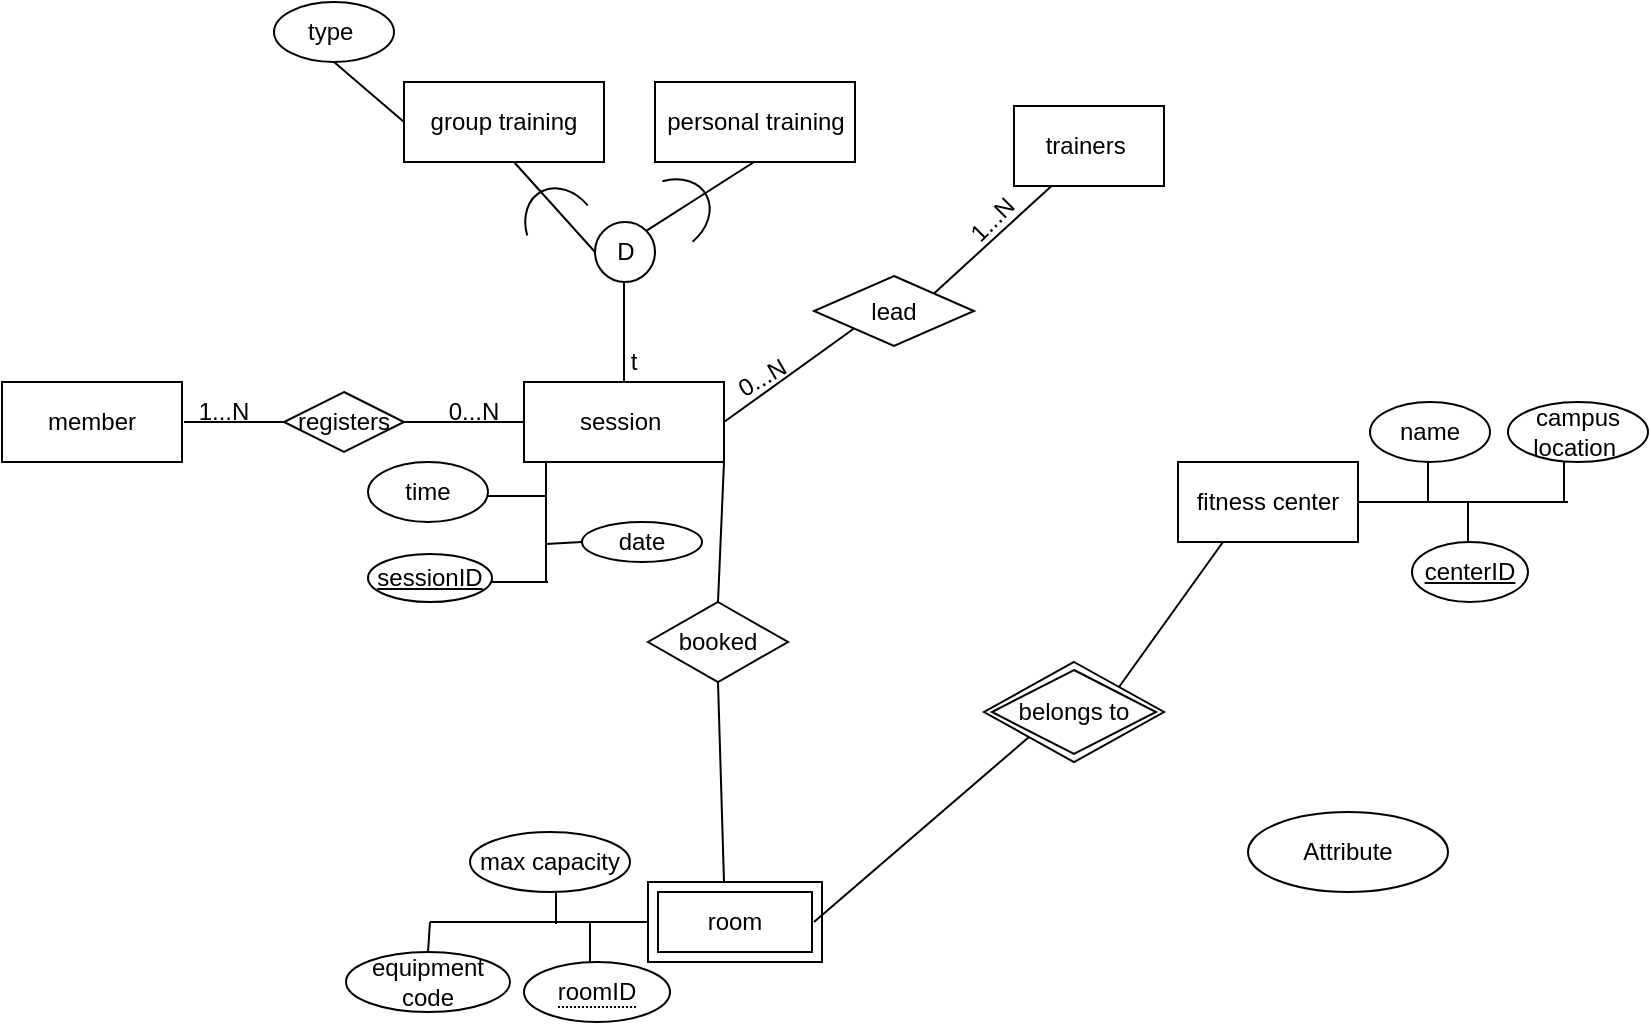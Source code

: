 <mxfile version="16.5.3" type="github">
  <diagram id="g5VEEOEyUIgqn1fcspKq" name="Page-1">
    <mxGraphModel dx="1319" dy="693" grid="1" gridSize="10" guides="1" tooltips="1" connect="1" arrows="1" fold="1" page="1" pageScale="1" pageWidth="1100" pageHeight="850" math="0" shadow="0">
      <root>
        <mxCell id="0" />
        <mxCell id="1" parent="0" />
        <mxCell id="Pj8NT4zhlCkCO9bRaPEd-1" value="member" style="rounded=0;whiteSpace=wrap;html=1;" vertex="1" parent="1">
          <mxGeometry x="7" y="200" width="90" height="40" as="geometry" />
        </mxCell>
        <mxCell id="Pj8NT4zhlCkCO9bRaPEd-3" value="session&amp;nbsp;" style="whiteSpace=wrap;html=1;" vertex="1" parent="1">
          <mxGeometry x="268" y="200" width="100" height="40" as="geometry" />
        </mxCell>
        <mxCell id="Pj8NT4zhlCkCO9bRaPEd-5" value="trainers&amp;nbsp;&lt;br&gt;" style="whiteSpace=wrap;html=1;" vertex="1" parent="1">
          <mxGeometry x="513" y="62" width="75" height="40" as="geometry" />
        </mxCell>
        <mxCell id="Pj8NT4zhlCkCO9bRaPEd-7" value="" style="endArrow=none;html=1;rounded=0;exitX=1;exitY=0.5;exitDx=0;exitDy=0;entryX=0;entryY=0.5;entryDx=0;entryDy=0;" edge="1" parent="1" target="Pj8NT4zhlCkCO9bRaPEd-3">
          <mxGeometry width="50" height="50" relative="1" as="geometry">
            <mxPoint x="98" y="220" as="sourcePoint" />
            <mxPoint x="168" y="200" as="targetPoint" />
          </mxGeometry>
        </mxCell>
        <mxCell id="Pj8NT4zhlCkCO9bRaPEd-8" value="registers" style="shape=rhombus;perimeter=rhombusPerimeter;whiteSpace=wrap;html=1;align=center;" vertex="1" parent="1">
          <mxGeometry x="148" y="205" width="60" height="30" as="geometry" />
        </mxCell>
        <mxCell id="Pj8NT4zhlCkCO9bRaPEd-9" value="1...N" style="text;html=1;strokeColor=none;fillColor=none;align=center;verticalAlign=middle;whiteSpace=wrap;rounded=0;" vertex="1" parent="1">
          <mxGeometry x="93" y="200" width="50" height="30" as="geometry" />
        </mxCell>
        <mxCell id="Pj8NT4zhlCkCO9bRaPEd-10" value="0...N" style="text;html=1;strokeColor=none;fillColor=none;align=center;verticalAlign=middle;whiteSpace=wrap;rounded=0;" vertex="1" parent="1">
          <mxGeometry x="218" y="200" width="50" height="30" as="geometry" />
        </mxCell>
        <mxCell id="Pj8NT4zhlCkCO9bRaPEd-18" value="fitness center" style="rounded=0;whiteSpace=wrap;html=1;" vertex="1" parent="1">
          <mxGeometry x="595" y="240" width="90" height="40" as="geometry" />
        </mxCell>
        <mxCell id="Pj8NT4zhlCkCO9bRaPEd-19" value="Attribute" style="ellipse;whiteSpace=wrap;html=1;align=center;" vertex="1" parent="1">
          <mxGeometry x="630" y="415" width="100" height="40" as="geometry" />
        </mxCell>
        <mxCell id="Pj8NT4zhlCkCO9bRaPEd-20" value="&lt;u&gt;centerID&lt;/u&gt;" style="ellipse;whiteSpace=wrap;html=1;align=center;" vertex="1" parent="1">
          <mxGeometry x="712" y="280" width="58" height="30" as="geometry" />
        </mxCell>
        <mxCell id="Pj8NT4zhlCkCO9bRaPEd-21" value="name" style="ellipse;whiteSpace=wrap;html=1;align=center;" vertex="1" parent="1">
          <mxGeometry x="691" y="210" width="60" height="30" as="geometry" />
        </mxCell>
        <mxCell id="Pj8NT4zhlCkCO9bRaPEd-22" value="campus location&amp;nbsp;" style="ellipse;whiteSpace=wrap;html=1;align=center;" vertex="1" parent="1">
          <mxGeometry x="760" y="210" width="70" height="30" as="geometry" />
        </mxCell>
        <mxCell id="Pj8NT4zhlCkCO9bRaPEd-24" value="" style="endArrow=none;html=1;rounded=0;exitX=1;exitY=0.5;exitDx=0;exitDy=0;" edge="1" parent="1" source="Pj8NT4zhlCkCO9bRaPEd-18">
          <mxGeometry width="50" height="50" relative="1" as="geometry">
            <mxPoint x="720" y="270" as="sourcePoint" />
            <mxPoint x="790" y="260" as="targetPoint" />
          </mxGeometry>
        </mxCell>
        <mxCell id="Pj8NT4zhlCkCO9bRaPEd-25" value="" style="endArrow=none;html=1;rounded=0;" edge="1" parent="1">
          <mxGeometry width="50" height="50" relative="1" as="geometry">
            <mxPoint x="720" y="260" as="sourcePoint" />
            <mxPoint x="720" y="240" as="targetPoint" />
          </mxGeometry>
        </mxCell>
        <mxCell id="Pj8NT4zhlCkCO9bRaPEd-26" value="" style="endArrow=none;html=1;rounded=0;" edge="1" parent="1">
          <mxGeometry width="50" height="50" relative="1" as="geometry">
            <mxPoint x="740" y="280" as="sourcePoint" />
            <mxPoint x="740" y="260" as="targetPoint" />
          </mxGeometry>
        </mxCell>
        <mxCell id="Pj8NT4zhlCkCO9bRaPEd-28" value="" style="endArrow=none;html=1;rounded=0;" edge="1" parent="1">
          <mxGeometry width="50" height="50" relative="1" as="geometry">
            <mxPoint x="788" y="240" as="sourcePoint" />
            <mxPoint x="788" y="260" as="targetPoint" />
          </mxGeometry>
        </mxCell>
        <mxCell id="Pj8NT4zhlCkCO9bRaPEd-41" value="" style="endArrow=none;html=1;rounded=0;entryX=0;entryY=1;entryDx=0;entryDy=0;exitX=1;exitY=0.5;exitDx=0;exitDy=0;startArrow=none;" edge="1" parent="1" source="Pj8NT4zhlCkCO9bRaPEd-90">
          <mxGeometry width="50" height="50" relative="1" as="geometry">
            <mxPoint x="413" y="470" as="sourcePoint" />
            <mxPoint x="530" y="365" as="targetPoint" />
          </mxGeometry>
        </mxCell>
        <mxCell id="Pj8NT4zhlCkCO9bRaPEd-42" value="" style="endArrow=none;html=1;rounded=0;exitX=1;exitY=0;exitDx=0;exitDy=0;entryX=0.25;entryY=1;entryDx=0;entryDy=0;" edge="1" parent="1" source="Pj8NT4zhlCkCO9bRaPEd-90" target="Pj8NT4zhlCkCO9bRaPEd-18">
          <mxGeometry width="50" height="50" relative="1" as="geometry">
            <mxPoint x="570" y="345" as="sourcePoint" />
            <mxPoint x="615" y="320" as="targetPoint" />
          </mxGeometry>
        </mxCell>
        <mxCell id="Pj8NT4zhlCkCO9bRaPEd-43" value="" style="endArrow=none;html=1;rounded=0;exitX=0.5;exitY=0;exitDx=0;exitDy=0;entryX=1;entryY=1;entryDx=0;entryDy=0;" edge="1" parent="1" source="Pj8NT4zhlCkCO9bRaPEd-44" target="Pj8NT4zhlCkCO9bRaPEd-3">
          <mxGeometry width="50" height="50" relative="1" as="geometry">
            <mxPoint x="422" y="290" as="sourcePoint" />
            <mxPoint x="387" y="310" as="targetPoint" />
          </mxGeometry>
        </mxCell>
        <mxCell id="Pj8NT4zhlCkCO9bRaPEd-44" value="booked" style="shape=rhombus;perimeter=rhombusPerimeter;whiteSpace=wrap;html=1;align=center;" vertex="1" parent="1">
          <mxGeometry x="330" y="310" width="70" height="40" as="geometry" />
        </mxCell>
        <mxCell id="Pj8NT4zhlCkCO9bRaPEd-45" value="" style="endArrow=none;html=1;rounded=0;entryX=0.5;entryY=1;entryDx=0;entryDy=0;exitX=0.5;exitY=0;exitDx=0;exitDy=0;" edge="1" parent="1" target="Pj8NT4zhlCkCO9bRaPEd-44">
          <mxGeometry width="50" height="50" relative="1" as="geometry">
            <mxPoint x="368" y="450" as="sourcePoint" />
            <mxPoint x="372" y="390" as="targetPoint" />
          </mxGeometry>
        </mxCell>
        <mxCell id="Pj8NT4zhlCkCO9bRaPEd-47" value="" style="endArrow=none;html=1;rounded=0;exitX=0.5;exitY=0;exitDx=0;exitDy=0;" edge="1" parent="1" source="Pj8NT4zhlCkCO9bRaPEd-3">
          <mxGeometry width="50" height="50" relative="1" as="geometry">
            <mxPoint x="303" y="180" as="sourcePoint" />
            <mxPoint x="318" y="150" as="targetPoint" />
          </mxGeometry>
        </mxCell>
        <mxCell id="Pj8NT4zhlCkCO9bRaPEd-48" value="D" style="ellipse;whiteSpace=wrap;html=1;aspect=fixed;" vertex="1" parent="1">
          <mxGeometry x="303.5" y="120" width="30" height="30" as="geometry" />
        </mxCell>
        <mxCell id="Pj8NT4zhlCkCO9bRaPEd-50" value="" style="endArrow=none;html=1;rounded=0;entryX=0;entryY=0.5;entryDx=0;entryDy=0;" edge="1" parent="1" target="Pj8NT4zhlCkCO9bRaPEd-48">
          <mxGeometry width="50" height="50" relative="1" as="geometry">
            <mxPoint x="263" y="90" as="sourcePoint" />
            <mxPoint x="343.5" y="145" as="targetPoint" />
          </mxGeometry>
        </mxCell>
        <mxCell id="Pj8NT4zhlCkCO9bRaPEd-51" value="group training" style="whiteSpace=wrap;html=1;" vertex="1" parent="1">
          <mxGeometry x="208" y="50" width="100" height="40" as="geometry" />
        </mxCell>
        <mxCell id="Pj8NT4zhlCkCO9bRaPEd-52" value="personal training" style="whiteSpace=wrap;html=1;" vertex="1" parent="1">
          <mxGeometry x="333.5" y="50" width="100" height="40" as="geometry" />
        </mxCell>
        <mxCell id="Pj8NT4zhlCkCO9bRaPEd-53" value="t" style="text;html=1;strokeColor=none;fillColor=none;align=center;verticalAlign=middle;whiteSpace=wrap;rounded=0;" vertex="1" parent="1">
          <mxGeometry x="293" y="175" width="60" height="30" as="geometry" />
        </mxCell>
        <mxCell id="Pj8NT4zhlCkCO9bRaPEd-56" value="" style="verticalLabelPosition=bottom;verticalAlign=top;html=1;shape=mxgraph.basic.arc;startAngle=0.3;endAngle=0.715;rotation=-210;" vertex="1" parent="1">
          <mxGeometry x="270" y="102" width="35" height="45" as="geometry" />
        </mxCell>
        <mxCell id="Pj8NT4zhlCkCO9bRaPEd-59" value="" style="endArrow=none;html=1;rounded=0;entryX=1;entryY=0;entryDx=0;entryDy=0;" edge="1" parent="1" target="Pj8NT4zhlCkCO9bRaPEd-48">
          <mxGeometry width="50" height="50" relative="1" as="geometry">
            <mxPoint x="383" y="90" as="sourcePoint" />
            <mxPoint x="367.574" y="110.735" as="targetPoint" />
          </mxGeometry>
        </mxCell>
        <mxCell id="Pj8NT4zhlCkCO9bRaPEd-60" value="" style="verticalLabelPosition=bottom;verticalAlign=top;html=1;shape=mxgraph.basic.arc;startAngle=0.3;endAngle=0.715;rotation=-120;" vertex="1" parent="1">
          <mxGeometry x="322" y="95" width="35" height="45" as="geometry" />
        </mxCell>
        <mxCell id="Pj8NT4zhlCkCO9bRaPEd-62" value="" style="endArrow=none;html=1;rounded=0;" edge="1" parent="1">
          <mxGeometry width="50" height="50" relative="1" as="geometry">
            <mxPoint x="279" y="300" as="sourcePoint" />
            <mxPoint x="279" y="240" as="targetPoint" />
          </mxGeometry>
        </mxCell>
        <mxCell id="Pj8NT4zhlCkCO9bRaPEd-63" value="" style="endArrow=none;html=1;rounded=0;" edge="1" parent="1">
          <mxGeometry width="50" height="50" relative="1" as="geometry">
            <mxPoint x="250" y="300" as="sourcePoint" />
            <mxPoint x="280" y="300" as="targetPoint" />
          </mxGeometry>
        </mxCell>
        <mxCell id="Pj8NT4zhlCkCO9bRaPEd-64" value="" style="endArrow=none;html=1;rounded=0;entryX=0;entryY=0.5;entryDx=0;entryDy=0;" edge="1" parent="1" target="Pj8NT4zhlCkCO9bRaPEd-67">
          <mxGeometry width="50" height="50" relative="1" as="geometry">
            <mxPoint x="279" y="281" as="sourcePoint" />
            <mxPoint x="309" y="281" as="targetPoint" />
          </mxGeometry>
        </mxCell>
        <mxCell id="Pj8NT4zhlCkCO9bRaPEd-65" value="" style="endArrow=none;html=1;rounded=0;" edge="1" parent="1">
          <mxGeometry width="50" height="50" relative="1" as="geometry">
            <mxPoint x="249" y="257" as="sourcePoint" />
            <mxPoint x="279" y="257" as="targetPoint" />
          </mxGeometry>
        </mxCell>
        <mxCell id="Pj8NT4zhlCkCO9bRaPEd-66" value="&lt;u&gt;sessionID&lt;/u&gt;" style="ellipse;whiteSpace=wrap;html=1;align=center;" vertex="1" parent="1">
          <mxGeometry x="190" y="286" width="62" height="24" as="geometry" />
        </mxCell>
        <mxCell id="Pj8NT4zhlCkCO9bRaPEd-67" value="date" style="ellipse;whiteSpace=wrap;html=1;align=center;" vertex="1" parent="1">
          <mxGeometry x="297" y="270" width="60" height="20" as="geometry" />
        </mxCell>
        <mxCell id="Pj8NT4zhlCkCO9bRaPEd-68" value="time" style="ellipse;whiteSpace=wrap;html=1;align=center;" vertex="1" parent="1">
          <mxGeometry x="190" y="240" width="60" height="30" as="geometry" />
        </mxCell>
        <mxCell id="Pj8NT4zhlCkCO9bRaPEd-70" value="" style="endArrow=none;html=1;rounded=0;exitX=0.5;exitY=1;exitDx=0;exitDy=0;entryX=0;entryY=0.5;entryDx=0;entryDy=0;" edge="1" parent="1" source="Pj8NT4zhlCkCO9bRaPEd-71" target="Pj8NT4zhlCkCO9bRaPEd-51">
          <mxGeometry width="50" height="50" relative="1" as="geometry">
            <mxPoint x="173" y="40" as="sourcePoint" />
            <mxPoint x="163" y="70" as="targetPoint" />
          </mxGeometry>
        </mxCell>
        <mxCell id="Pj8NT4zhlCkCO9bRaPEd-71" value="type&amp;nbsp;" style="ellipse;whiteSpace=wrap;html=1;align=center;" vertex="1" parent="1">
          <mxGeometry x="143" y="10" width="60" height="30" as="geometry" />
        </mxCell>
        <mxCell id="Pj8NT4zhlCkCO9bRaPEd-72" value="" style="endArrow=none;html=1;rounded=0;exitX=1;exitY=0.5;exitDx=0;exitDy=0;entryX=0;entryY=1;entryDx=0;entryDy=0;" edge="1" parent="1" source="Pj8NT4zhlCkCO9bRaPEd-3" target="Pj8NT4zhlCkCO9bRaPEd-73">
          <mxGeometry width="50" height="50" relative="1" as="geometry">
            <mxPoint x="370" y="210" as="sourcePoint" />
            <mxPoint x="410" y="190" as="targetPoint" />
          </mxGeometry>
        </mxCell>
        <mxCell id="Pj8NT4zhlCkCO9bRaPEd-73" value="lead" style="shape=rhombus;perimeter=rhombusPerimeter;whiteSpace=wrap;html=1;align=center;" vertex="1" parent="1">
          <mxGeometry x="413" y="147" width="80" height="35" as="geometry" />
        </mxCell>
        <mxCell id="Pj8NT4zhlCkCO9bRaPEd-74" value="" style="endArrow=none;html=1;rounded=0;exitX=1;exitY=0;exitDx=0;exitDy=0;entryX=0.25;entryY=1;entryDx=0;entryDy=0;" edge="1" parent="1" source="Pj8NT4zhlCkCO9bRaPEd-73" target="Pj8NT4zhlCkCO9bRaPEd-5">
          <mxGeometry width="50" height="50" relative="1" as="geometry">
            <mxPoint x="433.5" y="172" as="sourcePoint" />
            <mxPoint x="475.5" y="142" as="targetPoint" />
          </mxGeometry>
        </mxCell>
        <mxCell id="Pj8NT4zhlCkCO9bRaPEd-75" value="1...N" style="text;html=1;strokeColor=none;fillColor=none;align=center;verticalAlign=middle;whiteSpace=wrap;rounded=0;rotation=-45;" vertex="1" parent="1">
          <mxGeometry x="472" y="103.5" width="60" height="30" as="geometry" />
        </mxCell>
        <mxCell id="Pj8NT4zhlCkCO9bRaPEd-76" value="0...N" style="text;html=1;strokeColor=none;fillColor=none;align=center;verticalAlign=middle;whiteSpace=wrap;rounded=0;rotation=-30;" vertex="1" parent="1">
          <mxGeometry x="357" y="185" width="60" height="25" as="geometry" />
        </mxCell>
        <mxCell id="Pj8NT4zhlCkCO9bRaPEd-78" value="" style="endArrow=none;html=1;rounded=0;entryX=0;entryY=0.5;entryDx=0;entryDy=0;" edge="1" parent="1" target="Pj8NT4zhlCkCO9bRaPEd-89">
          <mxGeometry width="50" height="50" relative="1" as="geometry">
            <mxPoint x="221" y="470" as="sourcePoint" />
            <mxPoint x="323" y="470" as="targetPoint" />
          </mxGeometry>
        </mxCell>
        <mxCell id="Pj8NT4zhlCkCO9bRaPEd-79" value="" style="endArrow=none;html=1;rounded=0;" edge="1" parent="1">
          <mxGeometry width="50" height="50" relative="1" as="geometry">
            <mxPoint x="301" y="490" as="sourcePoint" />
            <mxPoint x="301" y="470" as="targetPoint" />
          </mxGeometry>
        </mxCell>
        <mxCell id="Pj8NT4zhlCkCO9bRaPEd-82" value="" style="endArrow=none;html=1;rounded=0;" edge="1" parent="1">
          <mxGeometry width="50" height="50" relative="1" as="geometry">
            <mxPoint x="284" y="471" as="sourcePoint" />
            <mxPoint x="284" y="451" as="targetPoint" />
          </mxGeometry>
        </mxCell>
        <mxCell id="Pj8NT4zhlCkCO9bRaPEd-83" value="max capacity" style="ellipse;whiteSpace=wrap;html=1;align=center;" vertex="1" parent="1">
          <mxGeometry x="241" y="425" width="80" height="30" as="geometry" />
        </mxCell>
        <mxCell id="Pj8NT4zhlCkCO9bRaPEd-84" value="equipment code" style="ellipse;whiteSpace=wrap;html=1;align=center;" vertex="1" parent="1">
          <mxGeometry x="179" y="485" width="82" height="30" as="geometry" />
        </mxCell>
        <mxCell id="Pj8NT4zhlCkCO9bRaPEd-85" value="" style="endArrow=none;html=1;rounded=0;exitX=0.5;exitY=0;exitDx=0;exitDy=0;" edge="1" parent="1" source="Pj8NT4zhlCkCO9bRaPEd-84">
          <mxGeometry width="50" height="50" relative="1" as="geometry">
            <mxPoint x="171" y="480" as="sourcePoint" />
            <mxPoint x="221" y="470" as="targetPoint" />
          </mxGeometry>
        </mxCell>
        <mxCell id="Pj8NT4zhlCkCO9bRaPEd-88" value="&lt;span style=&quot;border-bottom: 1px dotted&quot;&gt;roomID&lt;/span&gt;" style="ellipse;whiteSpace=wrap;html=1;align=center;" vertex="1" parent="1">
          <mxGeometry x="268" y="490" width="73" height="30" as="geometry" />
        </mxCell>
        <mxCell id="Pj8NT4zhlCkCO9bRaPEd-89" value="room" style="shape=ext;margin=3;double=1;whiteSpace=wrap;html=1;align=center;" vertex="1" parent="1">
          <mxGeometry x="330" y="450" width="87" height="40" as="geometry" />
        </mxCell>
        <mxCell id="Pj8NT4zhlCkCO9bRaPEd-90" value="belongs to" style="shape=rhombus;double=1;perimeter=rhombusPerimeter;whiteSpace=wrap;html=1;align=center;" vertex="1" parent="1">
          <mxGeometry x="498" y="340" width="90" height="50" as="geometry" />
        </mxCell>
        <mxCell id="Pj8NT4zhlCkCO9bRaPEd-91" value="" style="endArrow=none;html=1;rounded=0;exitX=1;exitY=0.5;exitDx=0;exitDy=0;entryX=0;entryY=1;entryDx=0;entryDy=0;" edge="1" parent="1" target="Pj8NT4zhlCkCO9bRaPEd-90">
          <mxGeometry width="50" height="50" relative="1" as="geometry">
            <mxPoint x="413" y="470" as="sourcePoint" />
            <mxPoint x="520" y="380" as="targetPoint" />
          </mxGeometry>
        </mxCell>
      </root>
    </mxGraphModel>
  </diagram>
</mxfile>
